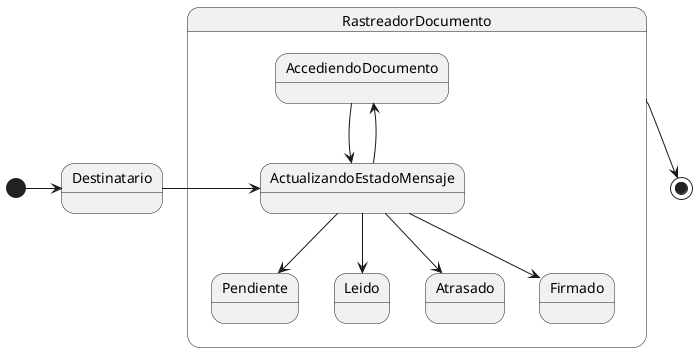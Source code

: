 @startuml

state Destinatario
state startDestinatario  <<start>>
startDestinatario -r-> Destinatario

state RastreadorDocumento {
  
  ActualizandoEstadoMensaje --> AccediendoDocumento
  AccediendoDocumento -r-> ActualizandoEstadoMensaje
  
  ActualizandoEstadoMensaje --> Pendiente
  ActualizandoEstadoMensaje --> Leido
  ActualizandoEstadoMensaje --> Atrasado
  ActualizandoEstadoMensaje --> Firmado
}

Destinatario -r-> ActualizandoEstadoMensaje

RastreadorDocumento --> [*]
@enduml